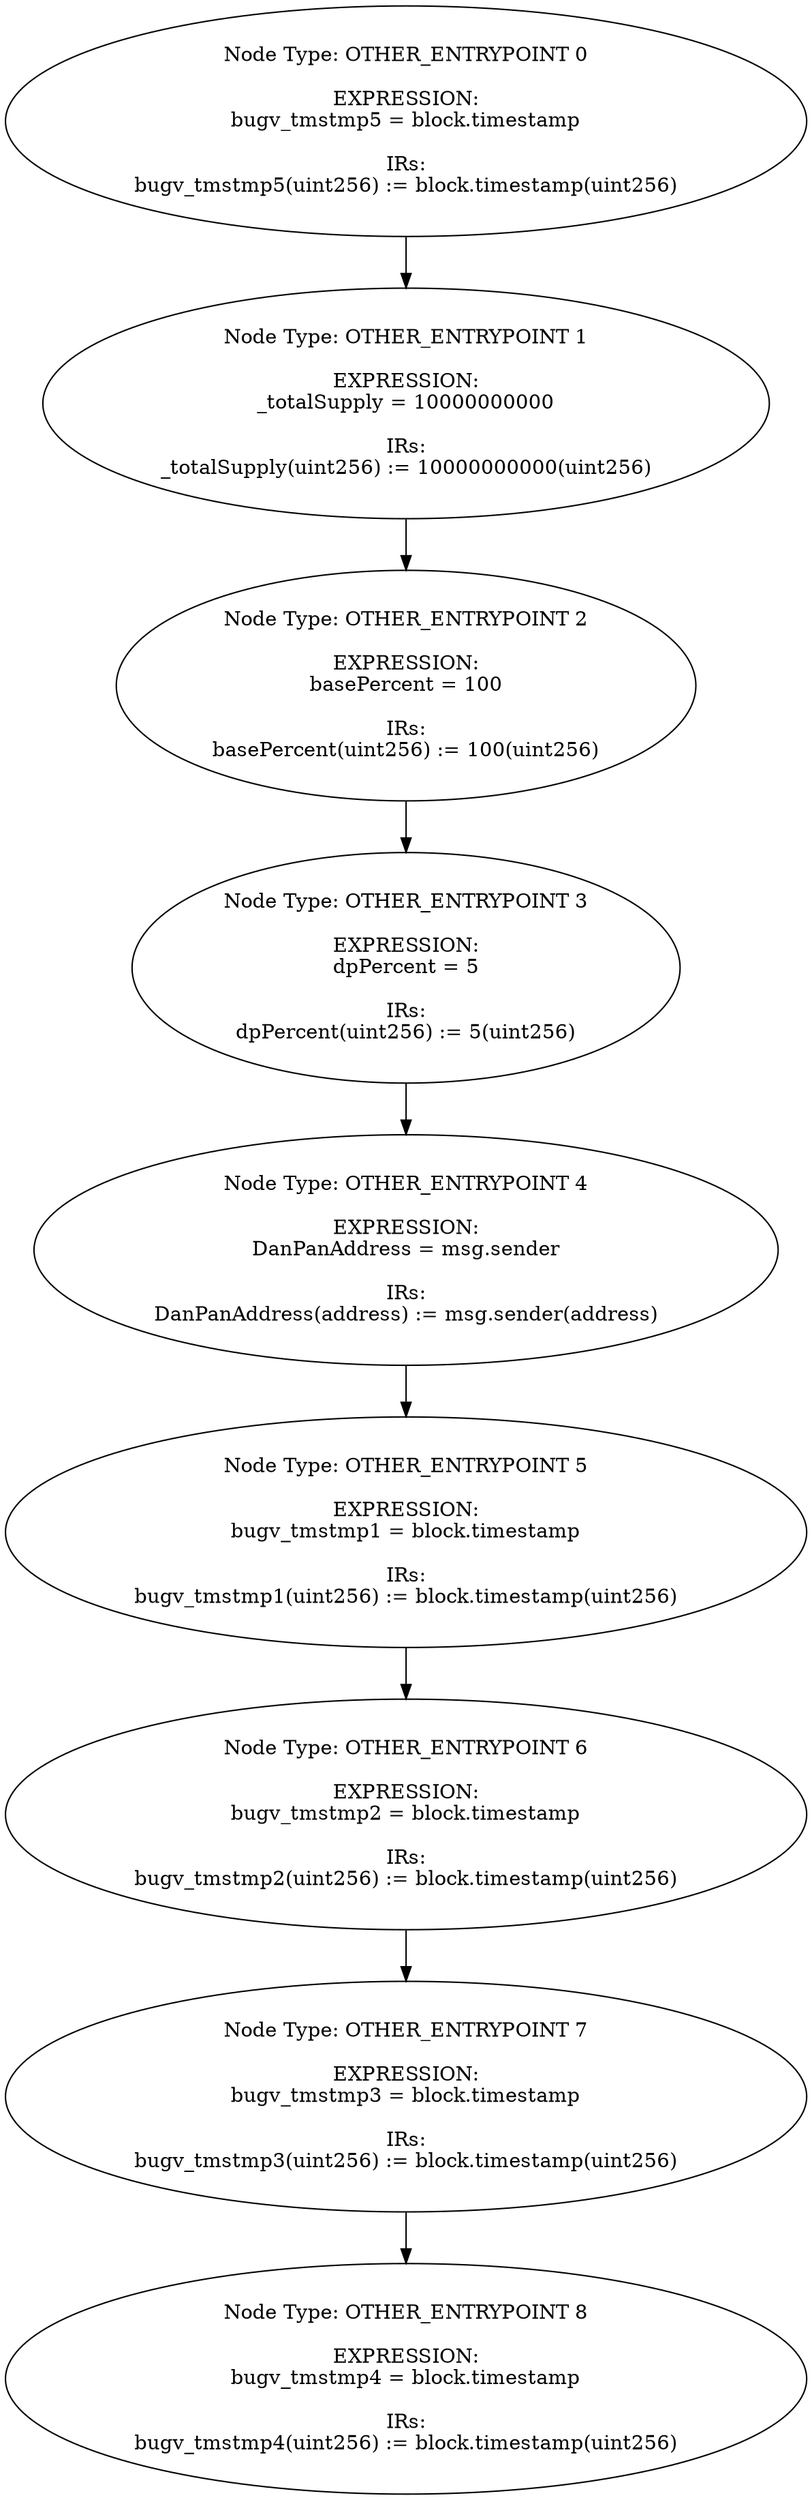 digraph{
0[label="Node Type: OTHER_ENTRYPOINT 0

EXPRESSION:
bugv_tmstmp5 = block.timestamp

IRs:
bugv_tmstmp5(uint256) := block.timestamp(uint256)"];
0->1;
1[label="Node Type: OTHER_ENTRYPOINT 1

EXPRESSION:
_totalSupply = 10000000000

IRs:
_totalSupply(uint256) := 10000000000(uint256)"];
1->2;
2[label="Node Type: OTHER_ENTRYPOINT 2

EXPRESSION:
basePercent = 100

IRs:
basePercent(uint256) := 100(uint256)"];
2->3;
3[label="Node Type: OTHER_ENTRYPOINT 3

EXPRESSION:
dpPercent = 5

IRs:
dpPercent(uint256) := 5(uint256)"];
3->4;
4[label="Node Type: OTHER_ENTRYPOINT 4

EXPRESSION:
DanPanAddress = msg.sender

IRs:
DanPanAddress(address) := msg.sender(address)"];
4->5;
5[label="Node Type: OTHER_ENTRYPOINT 5

EXPRESSION:
bugv_tmstmp1 = block.timestamp

IRs:
bugv_tmstmp1(uint256) := block.timestamp(uint256)"];
5->6;
6[label="Node Type: OTHER_ENTRYPOINT 6

EXPRESSION:
bugv_tmstmp2 = block.timestamp

IRs:
bugv_tmstmp2(uint256) := block.timestamp(uint256)"];
6->7;
7[label="Node Type: OTHER_ENTRYPOINT 7

EXPRESSION:
bugv_tmstmp3 = block.timestamp

IRs:
bugv_tmstmp3(uint256) := block.timestamp(uint256)"];
7->8;
8[label="Node Type: OTHER_ENTRYPOINT 8

EXPRESSION:
bugv_tmstmp4 = block.timestamp

IRs:
bugv_tmstmp4(uint256) := block.timestamp(uint256)"];
}
